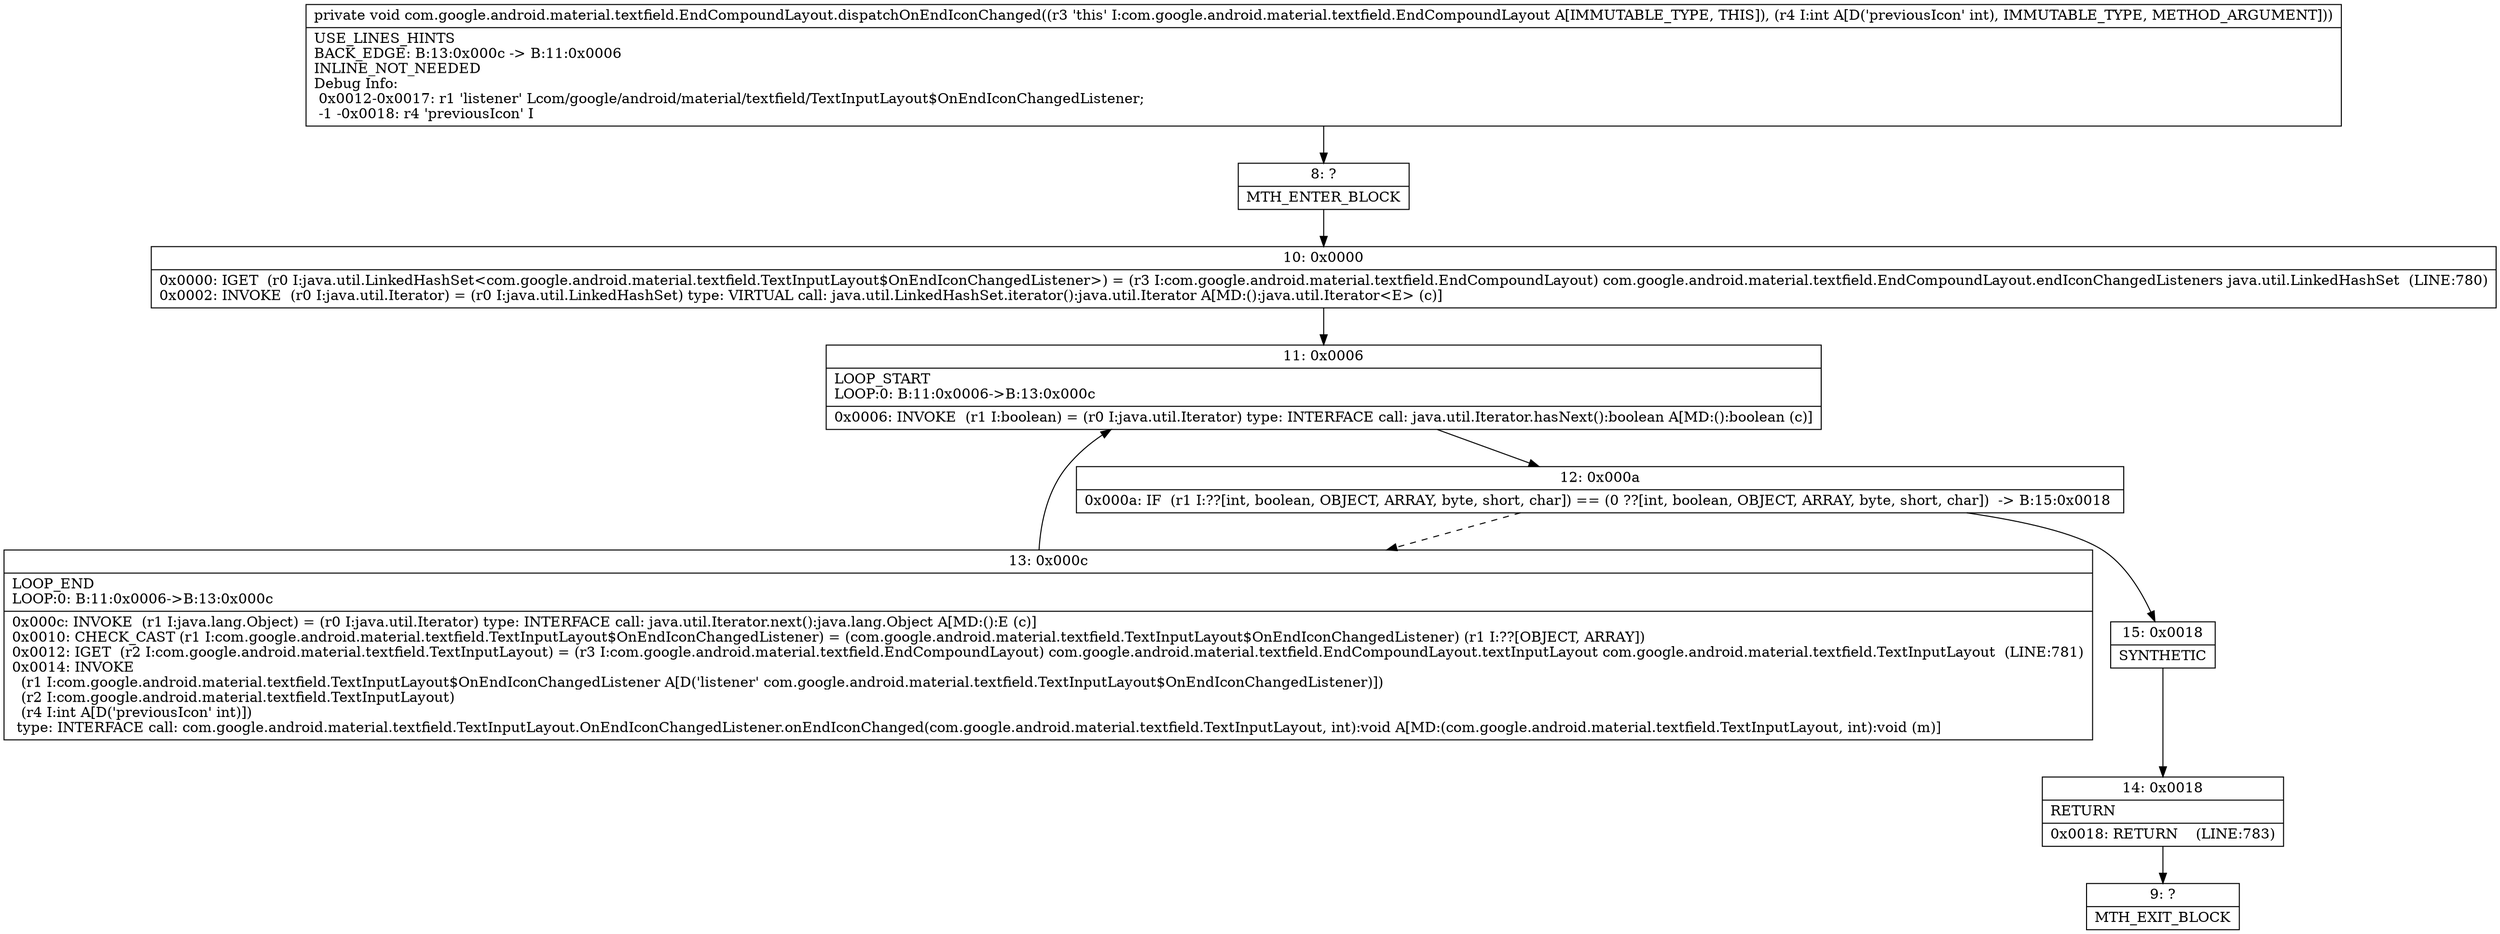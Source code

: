 digraph "CFG forcom.google.android.material.textfield.EndCompoundLayout.dispatchOnEndIconChanged(I)V" {
Node_8 [shape=record,label="{8\:\ ?|MTH_ENTER_BLOCK\l}"];
Node_10 [shape=record,label="{10\:\ 0x0000|0x0000: IGET  (r0 I:java.util.LinkedHashSet\<com.google.android.material.textfield.TextInputLayout$OnEndIconChangedListener\>) = (r3 I:com.google.android.material.textfield.EndCompoundLayout) com.google.android.material.textfield.EndCompoundLayout.endIconChangedListeners java.util.LinkedHashSet  (LINE:780)\l0x0002: INVOKE  (r0 I:java.util.Iterator) = (r0 I:java.util.LinkedHashSet) type: VIRTUAL call: java.util.LinkedHashSet.iterator():java.util.Iterator A[MD:():java.util.Iterator\<E\> (c)]\l}"];
Node_11 [shape=record,label="{11\:\ 0x0006|LOOP_START\lLOOP:0: B:11:0x0006\-\>B:13:0x000c\l|0x0006: INVOKE  (r1 I:boolean) = (r0 I:java.util.Iterator) type: INTERFACE call: java.util.Iterator.hasNext():boolean A[MD:():boolean (c)]\l}"];
Node_12 [shape=record,label="{12\:\ 0x000a|0x000a: IF  (r1 I:??[int, boolean, OBJECT, ARRAY, byte, short, char]) == (0 ??[int, boolean, OBJECT, ARRAY, byte, short, char])  \-\> B:15:0x0018 \l}"];
Node_13 [shape=record,label="{13\:\ 0x000c|LOOP_END\lLOOP:0: B:11:0x0006\-\>B:13:0x000c\l|0x000c: INVOKE  (r1 I:java.lang.Object) = (r0 I:java.util.Iterator) type: INTERFACE call: java.util.Iterator.next():java.lang.Object A[MD:():E (c)]\l0x0010: CHECK_CAST (r1 I:com.google.android.material.textfield.TextInputLayout$OnEndIconChangedListener) = (com.google.android.material.textfield.TextInputLayout$OnEndIconChangedListener) (r1 I:??[OBJECT, ARRAY]) \l0x0012: IGET  (r2 I:com.google.android.material.textfield.TextInputLayout) = (r3 I:com.google.android.material.textfield.EndCompoundLayout) com.google.android.material.textfield.EndCompoundLayout.textInputLayout com.google.android.material.textfield.TextInputLayout  (LINE:781)\l0x0014: INVOKE  \l  (r1 I:com.google.android.material.textfield.TextInputLayout$OnEndIconChangedListener A[D('listener' com.google.android.material.textfield.TextInputLayout$OnEndIconChangedListener)])\l  (r2 I:com.google.android.material.textfield.TextInputLayout)\l  (r4 I:int A[D('previousIcon' int)])\l type: INTERFACE call: com.google.android.material.textfield.TextInputLayout.OnEndIconChangedListener.onEndIconChanged(com.google.android.material.textfield.TextInputLayout, int):void A[MD:(com.google.android.material.textfield.TextInputLayout, int):void (m)]\l}"];
Node_15 [shape=record,label="{15\:\ 0x0018|SYNTHETIC\l}"];
Node_14 [shape=record,label="{14\:\ 0x0018|RETURN\l|0x0018: RETURN    (LINE:783)\l}"];
Node_9 [shape=record,label="{9\:\ ?|MTH_EXIT_BLOCK\l}"];
MethodNode[shape=record,label="{private void com.google.android.material.textfield.EndCompoundLayout.dispatchOnEndIconChanged((r3 'this' I:com.google.android.material.textfield.EndCompoundLayout A[IMMUTABLE_TYPE, THIS]), (r4 I:int A[D('previousIcon' int), IMMUTABLE_TYPE, METHOD_ARGUMENT]))  | USE_LINES_HINTS\lBACK_EDGE: B:13:0x000c \-\> B:11:0x0006\lINLINE_NOT_NEEDED\lDebug Info:\l  0x0012\-0x0017: r1 'listener' Lcom\/google\/android\/material\/textfield\/TextInputLayout$OnEndIconChangedListener;\l  \-1 \-0x0018: r4 'previousIcon' I\l}"];
MethodNode -> Node_8;Node_8 -> Node_10;
Node_10 -> Node_11;
Node_11 -> Node_12;
Node_12 -> Node_13[style=dashed];
Node_12 -> Node_15;
Node_13 -> Node_11;
Node_15 -> Node_14;
Node_14 -> Node_9;
}

